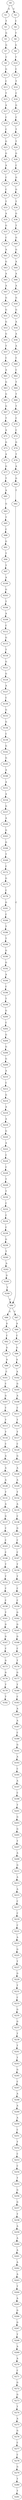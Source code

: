 strict digraph  {
	S0 -> S1 [ label = G ];
	S0 -> S2 [ label = C ];
	S1 -> S3 [ label = T ];
	S2 -> S4 [ label = C ];
	S3 -> S5 [ label = G ];
	S4 -> S6 [ label = T ];
	S5 -> S7 [ label = G ];
	S6 -> S8 [ label = G ];
	S7 -> S9 [ label = C ];
	S8 -> S10 [ label = T ];
	S9 -> S11 [ label = G ];
	S10 -> S12 [ label = C ];
	S11 -> S13 [ label = C ];
	S12 -> S14 [ label = T ];
	S13 -> S15 [ label = T ];
	S14 -> S16 [ label = C ];
	S15 -> S17 [ label = A ];
	S16 -> S18 [ label = G ];
	S17 -> S19 [ label = C ];
	S18 -> S20 [ label = C ];
	S19 -> S21 [ label = C ];
	S20 -> S22 [ label = T ];
	S21 -> S23 [ label = G ];
	S22 -> S24 [ label = T ];
	S23 -> S25 [ label = G ];
	S24 -> S26 [ label = G ];
	S25 -> S27 [ label = A ];
	S26 -> S28 [ label = C ];
	S27 -> S29 [ label = C ];
	S28 -> S30 [ label = G ];
	S29 -> S31 [ label = C ];
	S30 -> S32 [ label = G ];
	S31 -> S33 [ label = T ];
	S32 -> S34 [ label = T ];
	S33 -> S35 [ label = A ];
	S34 -> S36 [ label = G ];
	S35 -> S37 [ label = G ];
	S36 -> S38 [ label = T ];
	S37 -> S39 [ label = C ];
	S38 -> S40 [ label = G ];
	S39 -> S41 [ label = A ];
	S40 -> S42 [ label = G ];
	S41 -> S43 [ label = G ];
	S42 -> S44 [ label = A ];
	S43 -> S45 [ label = A ];
	S44 -> S46 [ label = A ];
	S45 -> S47 [ label = A ];
	S46 -> S48 [ label = A ];
	S47 -> S49 [ label = G ];
	S48 -> S50 [ label = G ];
	S49 -> S51 [ label = G ];
	S50 -> S52 [ label = G ];
	S51 -> S53 [ label = G ];
	S52 -> S54 [ label = A ];
	S53 -> S55 [ label = G ];
	S54 -> S56 [ label = A ];
	S55 -> S57 [ label = T ];
	S56 -> S58 [ label = A ];
	S57 -> S59 [ label = C ];
	S58 -> S60 [ label = C ];
	S59 -> S61 [ label = A ];
	S60 -> S62 [ label = C ];
	S61 -> S63 [ label = G ];
	S62 -> S64 [ label = T ];
	S63 -> S65 [ label = G ];
	S64 -> S66 [ label = T ];
	S65 -> S67 [ label = G ];
	S66 -> S68 [ label = T ];
	S67 -> S69 [ label = T ];
	S68 -> S70 [ label = C ];
	S69 -> S71 [ label = A ];
	S70 -> S72 [ label = C ];
	S71 -> S73 [ label = G ];
	S72 -> S74 [ label = G ];
	S73 -> S75 [ label = A ];
	S74 -> S76 [ label = T ];
	S75 -> S77 [ label = G ];
	S76 -> S78 [ label = A ];
	S77 -> S79 [ label = T ];
	S78 -> S80 [ label = G ];
	S79 -> S81 [ label = A ];
	S80 -> S82 [ label = T ];
	S81 -> S83 [ label = G ];
	S82 -> S84 [ label = C ];
	S83 -> S85 [ label = T ];
	S84 -> S86 [ label = G ];
	S84 -> S87 [ label = C ];
	S85 -> S88 [ label = C ];
	S86 -> S89 [ label = G ];
	S87 -> S90 [ label = A ];
	S88 -> S91 [ label = G ];
	S89 -> S92 [ label = C ];
	S90 -> S93 [ label = C ];
	S91 -> S94 [ label = T ];
	S92 -> S95 [ label = G ];
	S93 -> S96 [ label = G ];
	S94 -> S97 [ label = T ];
	S95 -> S98 [ label = A ];
	S96 -> S99 [ label = A ];
	S97 -> S100 [ label = A ];
	S98 -> S101 [ label = C ];
	S99 -> S102 [ label = A ];
	S100 -> S103 [ label = G ];
	S101 -> S104 [ label = C ];
	S102 -> S105 [ label = G ];
	S103 -> S106 [ label = T ];
	S104 -> S107 [ label = G ];
	S105 -> S108 [ label = A ];
	S106 -> S109 [ label = A ];
	S107 -> S110 [ label = C ];
	S108 -> S111 [ label = C ];
	S109 -> S112 [ label = C ];
	S110 -> S113 [ label = T ];
	S111 -> S114 [ label = T ];
	S112 -> S115 [ label = G ];
	S113 -> S116 [ label = T ];
	S114 -> S117 [ label = T ];
	S115 -> S118 [ label = T ];
	S116 -> S119 [ label = C ];
	S117 -> S120 [ label = C ];
	S118 -> S121 [ label = G ];
	S119 -> S122 [ label = A ];
	S120 -> S123 [ label = G ];
	S121 -> S124 [ label = G ];
	S122 -> S125 [ label = A ];
	S123 -> S126 [ label = A ];
	S124 -> S127 [ label = A ];
	S125 -> S128 [ label = A ];
	S126 -> S129 [ label = A ];
	S127 -> S130 [ label = C ];
	S128 -> S131 [ label = T ];
	S129 -> S132 [ label = T ];
	S130 -> S133 [ label = G ];
	S131 -> S134 [ label = A ];
	S132 -> S135 [ label = A ];
	S133 -> S136 [ label = G ];
	S134 -> S137 [ label = G ];
	S135 -> S138 [ label = C ];
	S136 -> S139 [ label = C ];
	S137 -> S140 [ label = C ];
	S138 -> S141 [ label = G ];
	S139 -> S142 [ label = G ];
	S140 -> S143 [ label = C ];
	S141 -> S144 [ label = C ];
	S142 -> S145 [ label = G ];
	S143 -> S146 [ label = C ];
	S144 -> S147 [ label = C ];
	S145 -> S148 [ label = A ];
	S146 -> S149 [ label = T ];
	S147 -> S150 [ label = T ];
	S148 -> S151 [ label = A ];
	S149 -> S152 [ label = T ];
	S150 -> S153 [ label = T ];
	S151 -> S154 [ label = A ];
	S152 -> S155 [ label = C ];
	S153 -> S156 [ label = C ];
	S154 -> S157 [ label = G ];
	S155 -> S158 [ label = C ];
	S156 -> S159 [ label = C ];
	S157 -> S160 [ label = A ];
	S158 -> S161 [ label = T ];
	S159 -> S162 [ label = G ];
	S160 -> S163 [ label = G ];
	S161 -> S164 [ label = G ];
	S162 -> S165 [ label = G ];
	S163 -> S166 [ label = G ];
	S164 -> S167 [ label = G ];
	S165 -> S168 [ label = G ];
	S166 -> S169 [ label = T ];
	S167 -> S170 [ label = C ];
	S168 -> S171 [ label = C ];
	S169 -> S172 [ label = C ];
	S170 -> S173 [ label = G ];
	S171 -> S174 [ label = T ];
	S172 -> S175 [ label = G ];
	S173 -> S176 [ label = G ];
	S174 -> S177 [ label = G ];
	S175 -> S178 [ label = C ];
	S176 -> S179 [ label = T ];
	S177 -> S180 [ label = T ];
	S178 -> S181 [ label = G ];
	S179 -> S182 [ label = T ];
	S180 -> S183 [ label = C ];
	S181 -> S184 [ label = C ];
	S183 -> S185 [ label = A ];
	S184 -> S186 [ label = T ];
	S185 -> S187 [ label = A ];
	S186 -> S188 [ label = T ];
	S187 -> S189 [ label = C ];
	S188 -> S190 [ label = G ];
	S189 -> S191 [ label = G ];
	S190 -> S192 [ label = G ];
	S191 -> S193 [ label = A ];
	S192 -> S194 [ label = A ];
	S193 -> S195 [ label = C ];
	S194 -> S196 [ label = C ];
	S195 -> S197 [ label = A ];
	S196 -> S198 [ label = T ];
	S197 -> S199 [ label = C ];
	S198 -> S200 [ label = G ];
	S199 -> S201 [ label = T ];
	S200 -> S202 [ label = C ];
	S201 -> S203 [ label = G ];
	S202 -> S204 [ label = G ];
	S203 -> S205 [ label = G ];
	S204 -> S206 [ label = G ];
	S205 -> S207 [ label = T ];
	S206 -> S208 [ label = G ];
	S207 -> S209 [ label = A ];
	S208 -> S210 [ label = A ];
	S209 -> S211 [ label = G ];
	S210 -> S212 [ label = C ];
	S211 -> S213 [ label = A ];
	S212 -> S214 [ label = G ];
	S213 -> S215 [ label = A ];
	S214 -> S216 [ label = A ];
	S215 -> S217 [ label = C ];
	S216 -> S218 [ label = A ];
	S217 -> S219 [ label = C ];
	S218 -> S220 [ label = G ];
	S219 -> S221 [ label = C ];
	S220 -> S222 [ label = A ];
	S221 -> S223 [ label = A ];
	S222 -> S224 [ label = C ];
	S223 -> S225 [ label = G ];
	S224 -> S226 [ label = C ];
	S225 -> S227 [ label = T ];
	S226 -> S228 [ label = T ];
	S227 -> S229 [ label = G ];
	S228 -> S230 [ label = T ];
	S229 -> S231 [ label = T ];
	S230 -> S232 [ label = C ];
	S231 -> S233 [ label = C ];
	S232 -> S234 [ label = C ];
	S233 -> S235 [ label = G ];
	S234 -> S236 [ label = C ];
	S235 -> S237 [ label = G ];
	S236 -> S238 [ label = G ];
	S237 -> S239 [ label = T ];
	S238 -> S240 [ label = T ];
	S239 -> S241 [ label = T ];
	S240 -> S242 [ label = A ];
	S241 -> S243 [ label = T ];
	S242 -> S244 [ label = G ];
	S243 -> S245 [ label = G ];
	S244 -> S246 [ label = T ];
	S245 -> S247 [ label = C ];
	S246 -> S84 [ label = C ];
	S247 -> S248 [ label = A ];
	S248 -> S249 [ label = A ];
	S249 -> S250 [ label = A ];
	S250 -> S251 [ label = C ];
	S251 -> S252 [ label = T ];
	S252 -> S253 [ label = C ];
	S253 -> S254 [ label = C ];
	S254 -> S255 [ label = T ];
	S255 -> S256 [ label = G ];
	S256 -> S257 [ label = G ];
	S257 -> S258 [ label = T ];
	S258 -> S259 [ label = A ];
	S259 -> S260 [ label = A ];
	S260 -> S261 [ label = A ];
	S261 -> S262 [ label = A ];
	S262 -> S263 [ label = A ];
	S263 -> S264 [ label = T ];
	S264 -> S265 [ label = A ];
	S265 -> S266 [ label = G ];
	S266 -> S267 [ label = G ];
	S267 -> S268 [ label = T ];
	S268 -> S269 [ label = A ];
	S269 -> S270 [ label = A ];
	S270 -> S271 [ label = C ];
	S271 -> S272 [ label = G ];
	S272 -> S273 [ label = G ];
	S273 -> S274 [ label = T ];
	S274 -> S275 [ label = A ];
	S275 -> S276 [ label = G ];
	S276 -> S277 [ label = C ];
	S277 -> S278 [ label = C ];
	S278 -> S279 [ label = G ];
	S279 -> S280 [ label = T ];
	S280 -> S281 [ label = T ];
}
